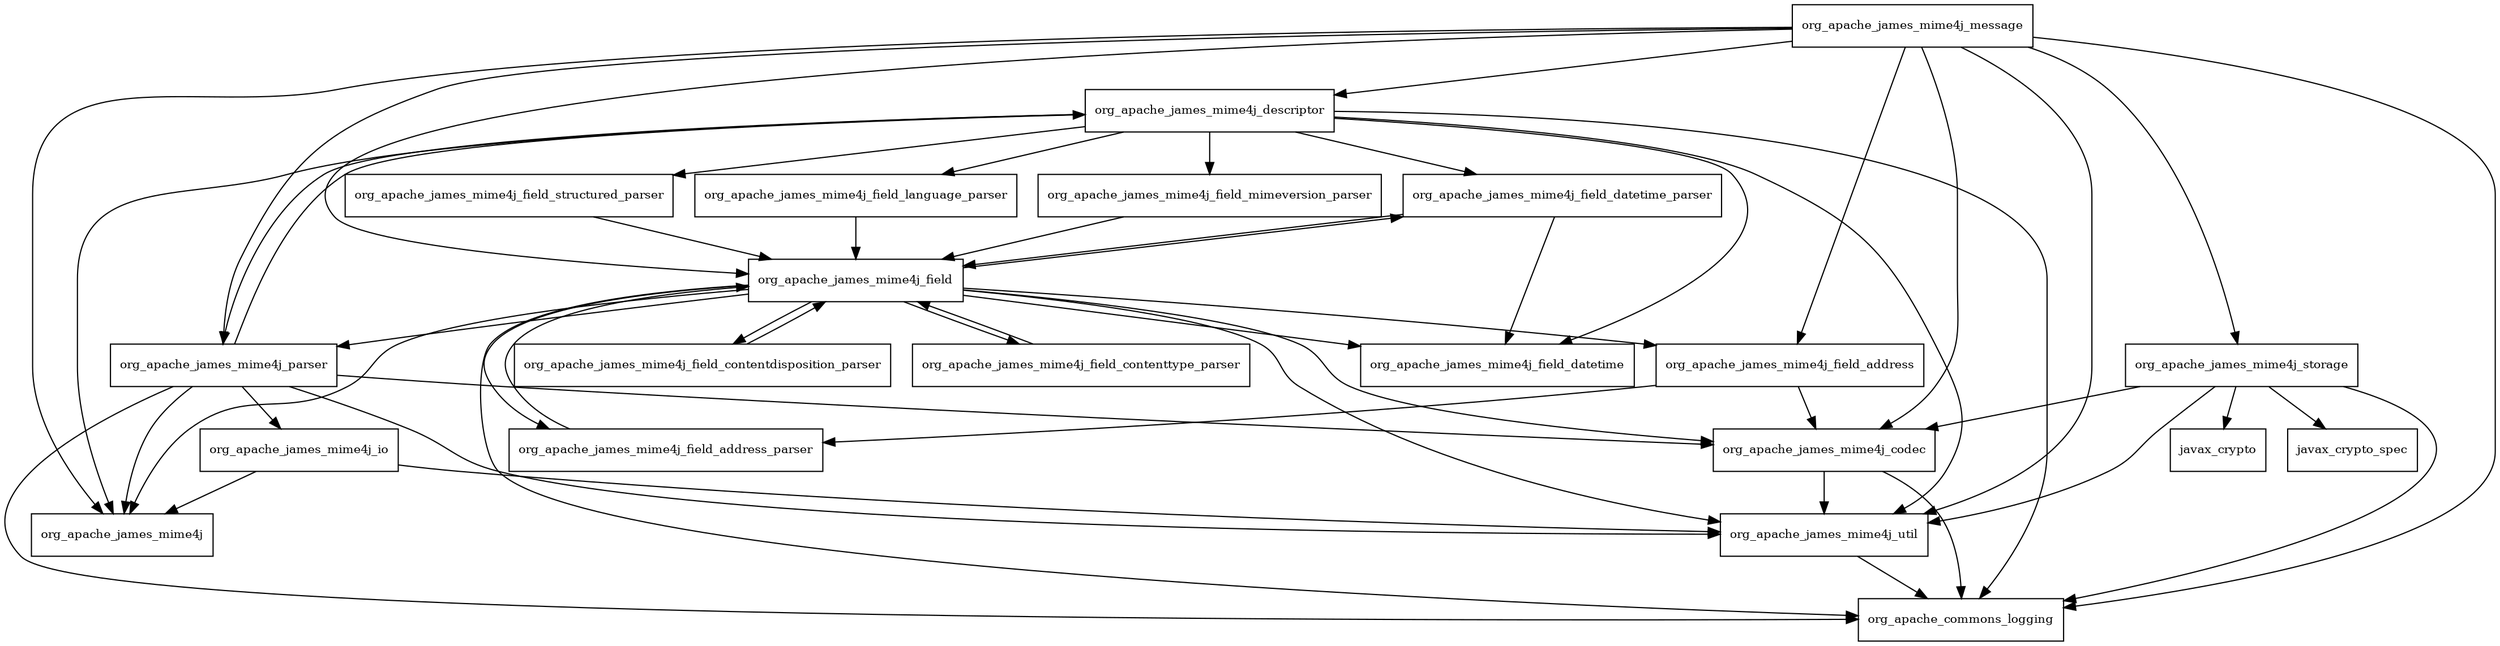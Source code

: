 digraph apache_mime4j_0_6_redhat_3_package_dependencies {
  node [shape = box, fontsize=10.0];
  org_apache_james_mime4j_codec -> org_apache_commons_logging;
  org_apache_james_mime4j_codec -> org_apache_james_mime4j_util;
  org_apache_james_mime4j_descriptor -> org_apache_commons_logging;
  org_apache_james_mime4j_descriptor -> org_apache_james_mime4j;
  org_apache_james_mime4j_descriptor -> org_apache_james_mime4j_field_datetime;
  org_apache_james_mime4j_descriptor -> org_apache_james_mime4j_field_datetime_parser;
  org_apache_james_mime4j_descriptor -> org_apache_james_mime4j_field_language_parser;
  org_apache_james_mime4j_descriptor -> org_apache_james_mime4j_field_mimeversion_parser;
  org_apache_james_mime4j_descriptor -> org_apache_james_mime4j_field_structured_parser;
  org_apache_james_mime4j_descriptor -> org_apache_james_mime4j_parser;
  org_apache_james_mime4j_descriptor -> org_apache_james_mime4j_util;
  org_apache_james_mime4j_field -> org_apache_commons_logging;
  org_apache_james_mime4j_field -> org_apache_james_mime4j;
  org_apache_james_mime4j_field -> org_apache_james_mime4j_codec;
  org_apache_james_mime4j_field -> org_apache_james_mime4j_field_address;
  org_apache_james_mime4j_field -> org_apache_james_mime4j_field_address_parser;
  org_apache_james_mime4j_field -> org_apache_james_mime4j_field_contentdisposition_parser;
  org_apache_james_mime4j_field -> org_apache_james_mime4j_field_contenttype_parser;
  org_apache_james_mime4j_field -> org_apache_james_mime4j_field_datetime;
  org_apache_james_mime4j_field -> org_apache_james_mime4j_field_datetime_parser;
  org_apache_james_mime4j_field -> org_apache_james_mime4j_parser;
  org_apache_james_mime4j_field -> org_apache_james_mime4j_util;
  org_apache_james_mime4j_field_address -> org_apache_james_mime4j_codec;
  org_apache_james_mime4j_field_address -> org_apache_james_mime4j_field_address_parser;
  org_apache_james_mime4j_field_address_parser -> org_apache_james_mime4j_field;
  org_apache_james_mime4j_field_contentdisposition_parser -> org_apache_james_mime4j_field;
  org_apache_james_mime4j_field_contenttype_parser -> org_apache_james_mime4j_field;
  org_apache_james_mime4j_field_datetime_parser -> org_apache_james_mime4j_field;
  org_apache_james_mime4j_field_datetime_parser -> org_apache_james_mime4j_field_datetime;
  org_apache_james_mime4j_field_language_parser -> org_apache_james_mime4j_field;
  org_apache_james_mime4j_field_mimeversion_parser -> org_apache_james_mime4j_field;
  org_apache_james_mime4j_field_structured_parser -> org_apache_james_mime4j_field;
  org_apache_james_mime4j_io -> org_apache_james_mime4j;
  org_apache_james_mime4j_io -> org_apache_james_mime4j_util;
  org_apache_james_mime4j_message -> org_apache_commons_logging;
  org_apache_james_mime4j_message -> org_apache_james_mime4j;
  org_apache_james_mime4j_message -> org_apache_james_mime4j_codec;
  org_apache_james_mime4j_message -> org_apache_james_mime4j_descriptor;
  org_apache_james_mime4j_message -> org_apache_james_mime4j_field;
  org_apache_james_mime4j_message -> org_apache_james_mime4j_field_address;
  org_apache_james_mime4j_message -> org_apache_james_mime4j_parser;
  org_apache_james_mime4j_message -> org_apache_james_mime4j_storage;
  org_apache_james_mime4j_message -> org_apache_james_mime4j_util;
  org_apache_james_mime4j_parser -> org_apache_commons_logging;
  org_apache_james_mime4j_parser -> org_apache_james_mime4j;
  org_apache_james_mime4j_parser -> org_apache_james_mime4j_codec;
  org_apache_james_mime4j_parser -> org_apache_james_mime4j_descriptor;
  org_apache_james_mime4j_parser -> org_apache_james_mime4j_io;
  org_apache_james_mime4j_parser -> org_apache_james_mime4j_util;
  org_apache_james_mime4j_storage -> javax_crypto;
  org_apache_james_mime4j_storage -> javax_crypto_spec;
  org_apache_james_mime4j_storage -> org_apache_commons_logging;
  org_apache_james_mime4j_storage -> org_apache_james_mime4j_codec;
  org_apache_james_mime4j_storage -> org_apache_james_mime4j_util;
  org_apache_james_mime4j_util -> org_apache_commons_logging;
}
